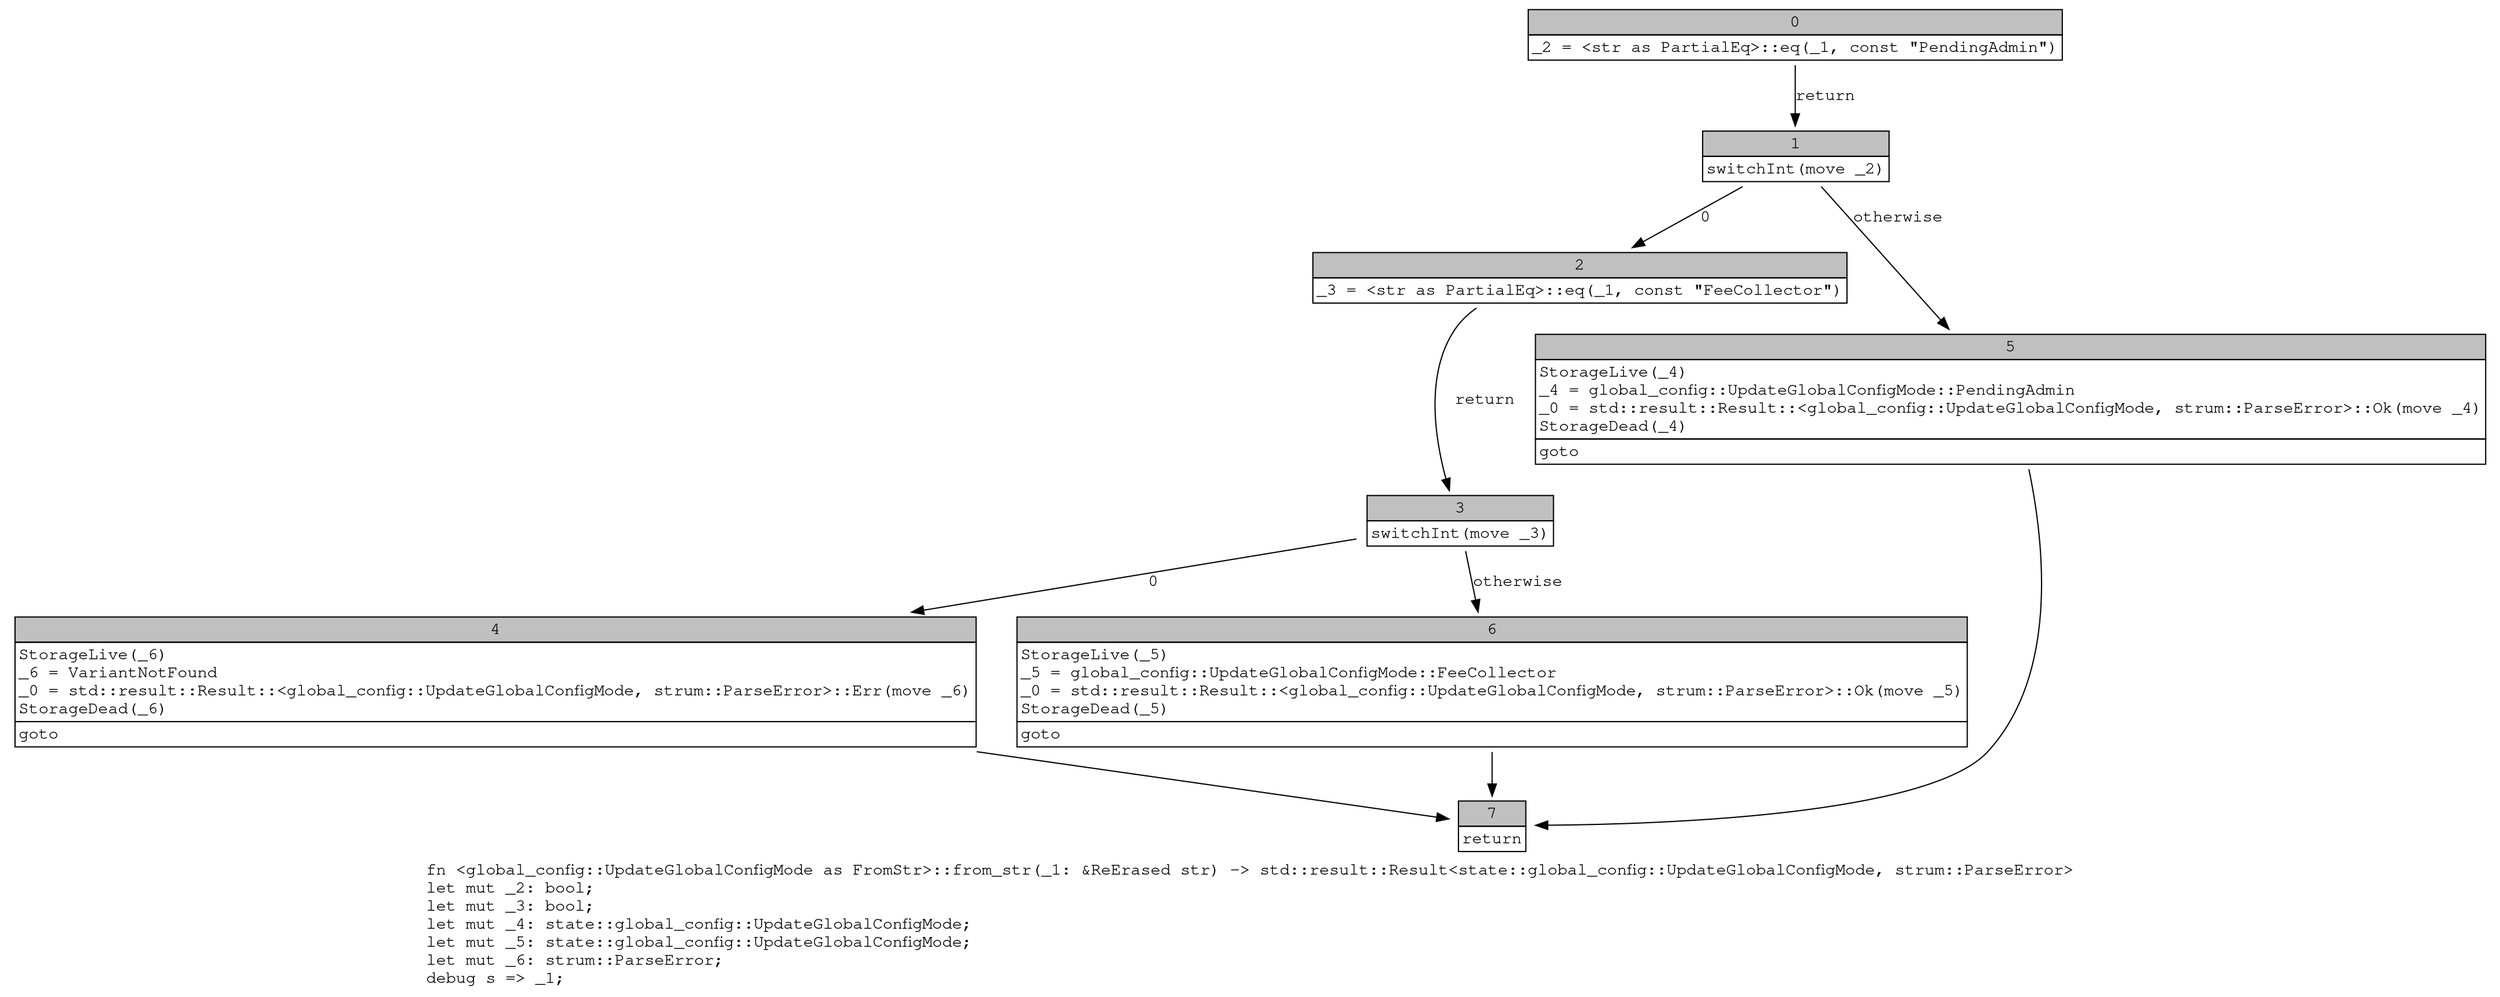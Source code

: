 digraph Mir_0_6618 {
    graph [fontname="Courier, monospace"];
    node [fontname="Courier, monospace"];
    edge [fontname="Courier, monospace"];
    label=<fn &lt;global_config::UpdateGlobalConfigMode as FromStr&gt;::from_str(_1: &amp;ReErased str) -&gt; std::result::Result&lt;state::global_config::UpdateGlobalConfigMode, strum::ParseError&gt;<br align="left"/>let mut _2: bool;<br align="left"/>let mut _3: bool;<br align="left"/>let mut _4: state::global_config::UpdateGlobalConfigMode;<br align="left"/>let mut _5: state::global_config::UpdateGlobalConfigMode;<br align="left"/>let mut _6: strum::ParseError;<br align="left"/>debug s =&gt; _1;<br align="left"/>>;
    bb0__0_6618 [shape="none", label=<<table border="0" cellborder="1" cellspacing="0"><tr><td bgcolor="gray" align="center" colspan="1">0</td></tr><tr><td align="left">_2 = &lt;str as PartialEq&gt;::eq(_1, const &quot;PendingAdmin&quot;)</td></tr></table>>];
    bb1__0_6618 [shape="none", label=<<table border="0" cellborder="1" cellspacing="0"><tr><td bgcolor="gray" align="center" colspan="1">1</td></tr><tr><td align="left">switchInt(move _2)</td></tr></table>>];
    bb2__0_6618 [shape="none", label=<<table border="0" cellborder="1" cellspacing="0"><tr><td bgcolor="gray" align="center" colspan="1">2</td></tr><tr><td align="left">_3 = &lt;str as PartialEq&gt;::eq(_1, const &quot;FeeCollector&quot;)</td></tr></table>>];
    bb3__0_6618 [shape="none", label=<<table border="0" cellborder="1" cellspacing="0"><tr><td bgcolor="gray" align="center" colspan="1">3</td></tr><tr><td align="left">switchInt(move _3)</td></tr></table>>];
    bb4__0_6618 [shape="none", label=<<table border="0" cellborder="1" cellspacing="0"><tr><td bgcolor="gray" align="center" colspan="1">4</td></tr><tr><td align="left" balign="left">StorageLive(_6)<br/>_6 = VariantNotFound<br/>_0 = std::result::Result::&lt;global_config::UpdateGlobalConfigMode, strum::ParseError&gt;::Err(move _6)<br/>StorageDead(_6)<br/></td></tr><tr><td align="left">goto</td></tr></table>>];
    bb5__0_6618 [shape="none", label=<<table border="0" cellborder="1" cellspacing="0"><tr><td bgcolor="gray" align="center" colspan="1">5</td></tr><tr><td align="left" balign="left">StorageLive(_4)<br/>_4 = global_config::UpdateGlobalConfigMode::PendingAdmin<br/>_0 = std::result::Result::&lt;global_config::UpdateGlobalConfigMode, strum::ParseError&gt;::Ok(move _4)<br/>StorageDead(_4)<br/></td></tr><tr><td align="left">goto</td></tr></table>>];
    bb6__0_6618 [shape="none", label=<<table border="0" cellborder="1" cellspacing="0"><tr><td bgcolor="gray" align="center" colspan="1">6</td></tr><tr><td align="left" balign="left">StorageLive(_5)<br/>_5 = global_config::UpdateGlobalConfigMode::FeeCollector<br/>_0 = std::result::Result::&lt;global_config::UpdateGlobalConfigMode, strum::ParseError&gt;::Ok(move _5)<br/>StorageDead(_5)<br/></td></tr><tr><td align="left">goto</td></tr></table>>];
    bb7__0_6618 [shape="none", label=<<table border="0" cellborder="1" cellspacing="0"><tr><td bgcolor="gray" align="center" colspan="1">7</td></tr><tr><td align="left">return</td></tr></table>>];
    bb0__0_6618 -> bb1__0_6618 [label="return"];
    bb1__0_6618 -> bb2__0_6618 [label="0"];
    bb1__0_6618 -> bb5__0_6618 [label="otherwise"];
    bb2__0_6618 -> bb3__0_6618 [label="return"];
    bb3__0_6618 -> bb4__0_6618 [label="0"];
    bb3__0_6618 -> bb6__0_6618 [label="otherwise"];
    bb4__0_6618 -> bb7__0_6618 [label=""];
    bb5__0_6618 -> bb7__0_6618 [label=""];
    bb6__0_6618 -> bb7__0_6618 [label=""];
}
